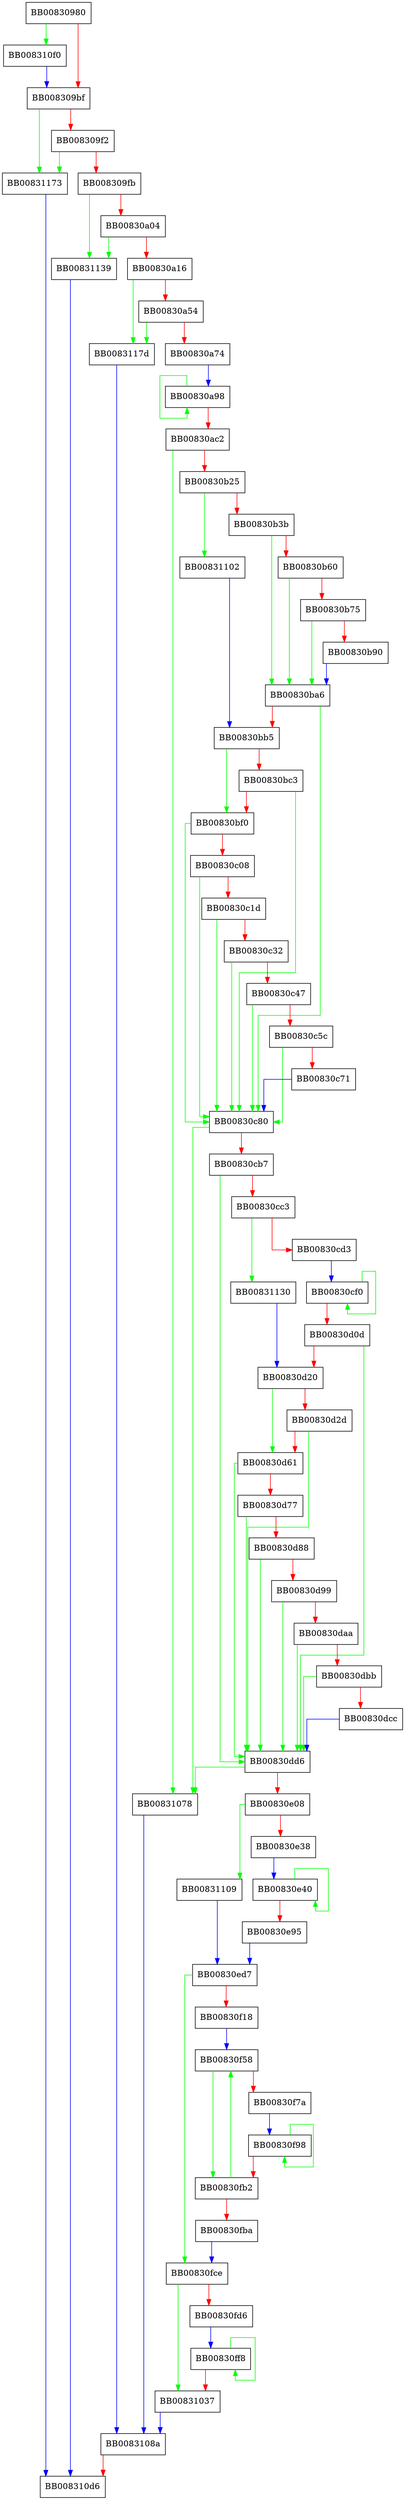 digraph RSA_padding_check_PKCS1_OAEP_mgf1 {
  node [shape="box"];
  graph [splines=ortho];
  BB00830980 -> BB008310f0 [color="green"];
  BB00830980 -> BB008309bf [color="red"];
  BB008309bf -> BB00831173 [color="green"];
  BB008309bf -> BB008309f2 [color="red"];
  BB008309f2 -> BB00831173 [color="green"];
  BB008309f2 -> BB008309fb [color="red"];
  BB008309fb -> BB00831139 [color="green"];
  BB008309fb -> BB00830a04 [color="red"];
  BB00830a04 -> BB00831139 [color="green"];
  BB00830a04 -> BB00830a16 [color="red"];
  BB00830a16 -> BB0083117d [color="green"];
  BB00830a16 -> BB00830a54 [color="red"];
  BB00830a54 -> BB0083117d [color="green"];
  BB00830a54 -> BB00830a74 [color="red"];
  BB00830a74 -> BB00830a98 [color="blue"];
  BB00830a98 -> BB00830a98 [color="green"];
  BB00830a98 -> BB00830ac2 [color="red"];
  BB00830ac2 -> BB00831078 [color="green"];
  BB00830ac2 -> BB00830b25 [color="red"];
  BB00830b25 -> BB00831102 [color="green"];
  BB00830b25 -> BB00830b3b [color="red"];
  BB00830b3b -> BB00830ba6 [color="green"];
  BB00830b3b -> BB00830b60 [color="red"];
  BB00830b60 -> BB00830ba6 [color="green"];
  BB00830b60 -> BB00830b75 [color="red"];
  BB00830b75 -> BB00830ba6 [color="green"];
  BB00830b75 -> BB00830b90 [color="red"];
  BB00830b90 -> BB00830ba6 [color="blue"];
  BB00830ba6 -> BB00830c80 [color="green"];
  BB00830ba6 -> BB00830bb5 [color="red"];
  BB00830bb5 -> BB00830bf0 [color="green"];
  BB00830bb5 -> BB00830bc3 [color="red"];
  BB00830bc3 -> BB00830c80 [color="green"];
  BB00830bc3 -> BB00830bf0 [color="red"];
  BB00830bf0 -> BB00830c80 [color="green"];
  BB00830bf0 -> BB00830c08 [color="red"];
  BB00830c08 -> BB00830c80 [color="green"];
  BB00830c08 -> BB00830c1d [color="red"];
  BB00830c1d -> BB00830c80 [color="green"];
  BB00830c1d -> BB00830c32 [color="red"];
  BB00830c32 -> BB00830c80 [color="green"];
  BB00830c32 -> BB00830c47 [color="red"];
  BB00830c47 -> BB00830c80 [color="green"];
  BB00830c47 -> BB00830c5c [color="red"];
  BB00830c5c -> BB00830c80 [color="green"];
  BB00830c5c -> BB00830c71 [color="red"];
  BB00830c71 -> BB00830c80 [color="blue"];
  BB00830c80 -> BB00831078 [color="green"];
  BB00830c80 -> BB00830cb7 [color="red"];
  BB00830cb7 -> BB00830dd6 [color="green"];
  BB00830cb7 -> BB00830cc3 [color="red"];
  BB00830cc3 -> BB00831130 [color="green"];
  BB00830cc3 -> BB00830cd3 [color="red"];
  BB00830cd3 -> BB00830cf0 [color="blue"];
  BB00830cf0 -> BB00830cf0 [color="green"];
  BB00830cf0 -> BB00830d0d [color="red"];
  BB00830d0d -> BB00830dd6 [color="green"];
  BB00830d0d -> BB00830d20 [color="red"];
  BB00830d20 -> BB00830d61 [color="green"];
  BB00830d20 -> BB00830d2d [color="red"];
  BB00830d2d -> BB00830dd6 [color="green"];
  BB00830d2d -> BB00830d61 [color="red"];
  BB00830d61 -> BB00830dd6 [color="green"];
  BB00830d61 -> BB00830d77 [color="red"];
  BB00830d77 -> BB00830dd6 [color="green"];
  BB00830d77 -> BB00830d88 [color="red"];
  BB00830d88 -> BB00830dd6 [color="green"];
  BB00830d88 -> BB00830d99 [color="red"];
  BB00830d99 -> BB00830dd6 [color="green"];
  BB00830d99 -> BB00830daa [color="red"];
  BB00830daa -> BB00830dd6 [color="green"];
  BB00830daa -> BB00830dbb [color="red"];
  BB00830dbb -> BB00830dd6 [color="green"];
  BB00830dbb -> BB00830dcc [color="red"];
  BB00830dcc -> BB00830dd6 [color="blue"];
  BB00830dd6 -> BB00831078 [color="green"];
  BB00830dd6 -> BB00830e08 [color="red"];
  BB00830e08 -> BB00831109 [color="green"];
  BB00830e08 -> BB00830e38 [color="red"];
  BB00830e38 -> BB00830e40 [color="blue"];
  BB00830e40 -> BB00830e40 [color="green"];
  BB00830e40 -> BB00830e95 [color="red"];
  BB00830e95 -> BB00830ed7 [color="blue"];
  BB00830ed7 -> BB00830fce [color="green"];
  BB00830ed7 -> BB00830f18 [color="red"];
  BB00830f18 -> BB00830f58 [color="blue"];
  BB00830f58 -> BB00830fb2 [color="green"];
  BB00830f58 -> BB00830f7a [color="red"];
  BB00830f7a -> BB00830f98 [color="blue"];
  BB00830f98 -> BB00830f98 [color="green"];
  BB00830f98 -> BB00830fb2 [color="red"];
  BB00830fb2 -> BB00830f58 [color="green"];
  BB00830fb2 -> BB00830fba [color="red"];
  BB00830fba -> BB00830fce [color="blue"];
  BB00830fce -> BB00831037 [color="green"];
  BB00830fce -> BB00830fd6 [color="red"];
  BB00830fd6 -> BB00830ff8 [color="blue"];
  BB00830ff8 -> BB00830ff8 [color="green"];
  BB00830ff8 -> BB00831037 [color="red"];
  BB00831037 -> BB0083108a [color="blue"];
  BB00831078 -> BB0083108a [color="blue"];
  BB0083108a -> BB008310d6 [color="red"];
  BB008310f0 -> BB008309bf [color="blue"];
  BB00831102 -> BB00830bb5 [color="blue"];
  BB00831109 -> BB00830ed7 [color="blue"];
  BB00831130 -> BB00830d20 [color="blue"];
  BB00831139 -> BB008310d6 [color="blue"];
  BB00831173 -> BB008310d6 [color="blue"];
  BB0083117d -> BB0083108a [color="blue"];
}